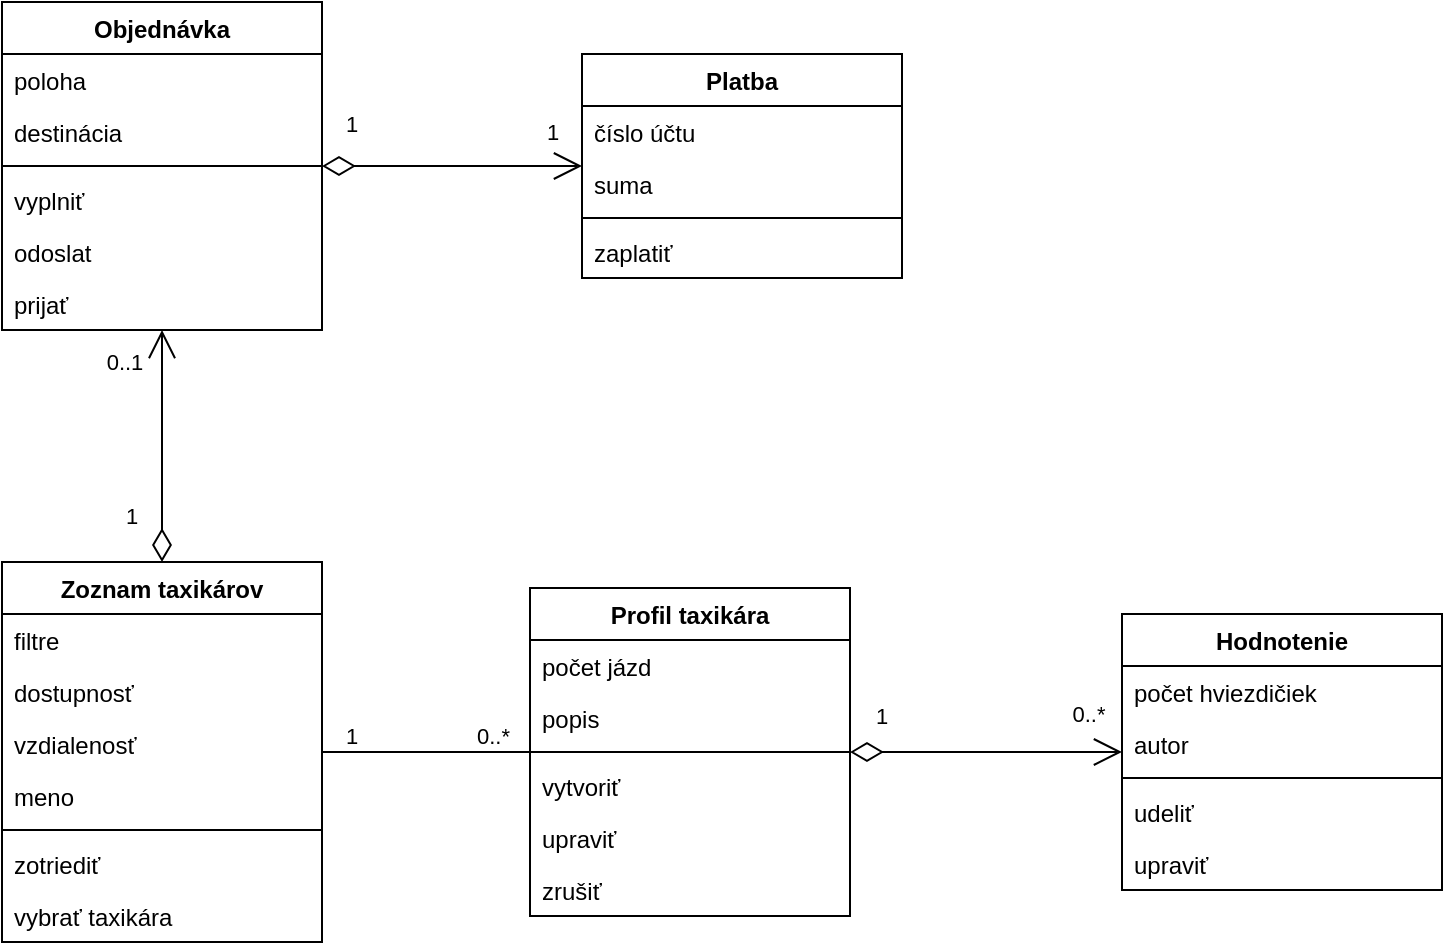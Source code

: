<mxfile version="17.1.2" type="github">
  <diagram id="mN1ouyrNTuctR9NaxwXK" name="Page-1">
    <mxGraphModel dx="997" dy="580" grid="1" gridSize="10" guides="1" tooltips="1" connect="1" arrows="1" fold="1" page="1" pageScale="1" pageWidth="827" pageHeight="1169" math="0" shadow="0">
      <root>
        <mxCell id="0" />
        <mxCell id="1" parent="0" />
        <mxCell id="VDZjWGTv7sK5HXdo6hYH-1" value="Objednávka" style="swimlane;fontStyle=1;align=center;verticalAlign=top;childLayout=stackLayout;horizontal=1;startSize=26;horizontalStack=0;resizeParent=1;resizeParentMax=0;resizeLast=0;collapsible=1;marginBottom=0;" vertex="1" parent="1">
          <mxGeometry x="70" y="40" width="160" height="164" as="geometry" />
        </mxCell>
        <mxCell id="VDZjWGTv7sK5HXdo6hYH-2" value="poloha" style="text;strokeColor=none;fillColor=none;align=left;verticalAlign=top;spacingLeft=4;spacingRight=4;overflow=hidden;rotatable=0;points=[[0,0.5],[1,0.5]];portConstraint=eastwest;" vertex="1" parent="VDZjWGTv7sK5HXdo6hYH-1">
          <mxGeometry y="26" width="160" height="26" as="geometry" />
        </mxCell>
        <mxCell id="VDZjWGTv7sK5HXdo6hYH-36" value="destinácia" style="text;strokeColor=none;fillColor=none;align=left;verticalAlign=top;spacingLeft=4;spacingRight=4;overflow=hidden;rotatable=0;points=[[0,0.5],[1,0.5]];portConstraint=eastwest;" vertex="1" parent="VDZjWGTv7sK5HXdo6hYH-1">
          <mxGeometry y="52" width="160" height="26" as="geometry" />
        </mxCell>
        <mxCell id="VDZjWGTv7sK5HXdo6hYH-3" value="" style="line;strokeWidth=1;fillColor=none;align=left;verticalAlign=middle;spacingTop=-1;spacingLeft=3;spacingRight=3;rotatable=0;labelPosition=right;points=[];portConstraint=eastwest;" vertex="1" parent="VDZjWGTv7sK5HXdo6hYH-1">
          <mxGeometry y="78" width="160" height="8" as="geometry" />
        </mxCell>
        <mxCell id="VDZjWGTv7sK5HXdo6hYH-4" value="vyplniť" style="text;strokeColor=none;fillColor=none;align=left;verticalAlign=top;spacingLeft=4;spacingRight=4;overflow=hidden;rotatable=0;points=[[0,0.5],[1,0.5]];portConstraint=eastwest;" vertex="1" parent="VDZjWGTv7sK5HXdo6hYH-1">
          <mxGeometry y="86" width="160" height="26" as="geometry" />
        </mxCell>
        <mxCell id="VDZjWGTv7sK5HXdo6hYH-37" value="odoslat" style="text;strokeColor=none;fillColor=none;align=left;verticalAlign=top;spacingLeft=4;spacingRight=4;overflow=hidden;rotatable=0;points=[[0,0.5],[1,0.5]];portConstraint=eastwest;" vertex="1" parent="VDZjWGTv7sK5HXdo6hYH-1">
          <mxGeometry y="112" width="160" height="26" as="geometry" />
        </mxCell>
        <mxCell id="VDZjWGTv7sK5HXdo6hYH-38" value="prijať" style="text;strokeColor=none;fillColor=none;align=left;verticalAlign=top;spacingLeft=4;spacingRight=4;overflow=hidden;rotatable=0;points=[[0,0.5],[1,0.5]];portConstraint=eastwest;" vertex="1" parent="VDZjWGTv7sK5HXdo6hYH-1">
          <mxGeometry y="138" width="160" height="26" as="geometry" />
        </mxCell>
        <mxCell id="VDZjWGTv7sK5HXdo6hYH-5" value="Zoznam taxikárov" style="swimlane;fontStyle=1;align=center;verticalAlign=top;childLayout=stackLayout;horizontal=1;startSize=26;horizontalStack=0;resizeParent=1;resizeParentMax=0;resizeLast=0;collapsible=1;marginBottom=0;" vertex="1" parent="1">
          <mxGeometry x="70" y="320" width="160" height="190" as="geometry" />
        </mxCell>
        <mxCell id="VDZjWGTv7sK5HXdo6hYH-6" value="filtre" style="text;strokeColor=none;fillColor=none;align=left;verticalAlign=top;spacingLeft=4;spacingRight=4;overflow=hidden;rotatable=0;points=[[0,0.5],[1,0.5]];portConstraint=eastwest;" vertex="1" parent="VDZjWGTv7sK5HXdo6hYH-5">
          <mxGeometry y="26" width="160" height="26" as="geometry" />
        </mxCell>
        <mxCell id="VDZjWGTv7sK5HXdo6hYH-44" value="dostupnosť" style="text;strokeColor=none;fillColor=none;align=left;verticalAlign=top;spacingLeft=4;spacingRight=4;overflow=hidden;rotatable=0;points=[[0,0.5],[1,0.5]];portConstraint=eastwest;" vertex="1" parent="VDZjWGTv7sK5HXdo6hYH-5">
          <mxGeometry y="52" width="160" height="26" as="geometry" />
        </mxCell>
        <mxCell id="VDZjWGTv7sK5HXdo6hYH-45" value="vzdialenosť" style="text;strokeColor=none;fillColor=none;align=left;verticalAlign=top;spacingLeft=4;spacingRight=4;overflow=hidden;rotatable=0;points=[[0,0.5],[1,0.5]];portConstraint=eastwest;" vertex="1" parent="VDZjWGTv7sK5HXdo6hYH-5">
          <mxGeometry y="78" width="160" height="26" as="geometry" />
        </mxCell>
        <mxCell id="VDZjWGTv7sK5HXdo6hYH-46" value="meno" style="text;strokeColor=none;fillColor=none;align=left;verticalAlign=top;spacingLeft=4;spacingRight=4;overflow=hidden;rotatable=0;points=[[0,0.5],[1,0.5]];portConstraint=eastwest;" vertex="1" parent="VDZjWGTv7sK5HXdo6hYH-5">
          <mxGeometry y="104" width="160" height="26" as="geometry" />
        </mxCell>
        <mxCell id="VDZjWGTv7sK5HXdo6hYH-7" value="" style="line;strokeWidth=1;fillColor=none;align=left;verticalAlign=middle;spacingTop=-1;spacingLeft=3;spacingRight=3;rotatable=0;labelPosition=right;points=[];portConstraint=eastwest;" vertex="1" parent="VDZjWGTv7sK5HXdo6hYH-5">
          <mxGeometry y="130" width="160" height="8" as="geometry" />
        </mxCell>
        <mxCell id="VDZjWGTv7sK5HXdo6hYH-8" value="zotriediť" style="text;strokeColor=none;fillColor=none;align=left;verticalAlign=top;spacingLeft=4;spacingRight=4;overflow=hidden;rotatable=0;points=[[0,0.5],[1,0.5]];portConstraint=eastwest;" vertex="1" parent="VDZjWGTv7sK5HXdo6hYH-5">
          <mxGeometry y="138" width="160" height="26" as="geometry" />
        </mxCell>
        <mxCell id="VDZjWGTv7sK5HXdo6hYH-42" value="vybrať taxikára" style="text;strokeColor=none;fillColor=none;align=left;verticalAlign=top;spacingLeft=4;spacingRight=4;overflow=hidden;rotatable=0;points=[[0,0.5],[1,0.5]];portConstraint=eastwest;" vertex="1" parent="VDZjWGTv7sK5HXdo6hYH-5">
          <mxGeometry y="164" width="160" height="26" as="geometry" />
        </mxCell>
        <mxCell id="VDZjWGTv7sK5HXdo6hYH-9" value="Hodnotenie" style="swimlane;fontStyle=1;align=center;verticalAlign=top;childLayout=stackLayout;horizontal=1;startSize=26;horizontalStack=0;resizeParent=1;resizeParentMax=0;resizeLast=0;collapsible=1;marginBottom=0;" vertex="1" parent="1">
          <mxGeometry x="630" y="346" width="160" height="138" as="geometry" />
        </mxCell>
        <mxCell id="VDZjWGTv7sK5HXdo6hYH-10" value="počet hviezdičiek" style="text;strokeColor=none;fillColor=none;align=left;verticalAlign=top;spacingLeft=4;spacingRight=4;overflow=hidden;rotatable=0;points=[[0,0.5],[1,0.5]];portConstraint=eastwest;" vertex="1" parent="VDZjWGTv7sK5HXdo6hYH-9">
          <mxGeometry y="26" width="160" height="26" as="geometry" />
        </mxCell>
        <mxCell id="VDZjWGTv7sK5HXdo6hYH-47" value="autor" style="text;strokeColor=none;fillColor=none;align=left;verticalAlign=top;spacingLeft=4;spacingRight=4;overflow=hidden;rotatable=0;points=[[0,0.5],[1,0.5]];portConstraint=eastwest;" vertex="1" parent="VDZjWGTv7sK5HXdo6hYH-9">
          <mxGeometry y="52" width="160" height="26" as="geometry" />
        </mxCell>
        <mxCell id="VDZjWGTv7sK5HXdo6hYH-11" value="" style="line;strokeWidth=1;fillColor=none;align=left;verticalAlign=middle;spacingTop=-1;spacingLeft=3;spacingRight=3;rotatable=0;labelPosition=right;points=[];portConstraint=eastwest;" vertex="1" parent="VDZjWGTv7sK5HXdo6hYH-9">
          <mxGeometry y="78" width="160" height="8" as="geometry" />
        </mxCell>
        <mxCell id="VDZjWGTv7sK5HXdo6hYH-12" value="udeliť" style="text;strokeColor=none;fillColor=none;align=left;verticalAlign=top;spacingLeft=4;spacingRight=4;overflow=hidden;rotatable=0;points=[[0,0.5],[1,0.5]];portConstraint=eastwest;" vertex="1" parent="VDZjWGTv7sK5HXdo6hYH-9">
          <mxGeometry y="86" width="160" height="26" as="geometry" />
        </mxCell>
        <mxCell id="VDZjWGTv7sK5HXdo6hYH-51" value="upraviť" style="text;strokeColor=none;fillColor=none;align=left;verticalAlign=top;spacingLeft=4;spacingRight=4;overflow=hidden;rotatable=0;points=[[0,0.5],[1,0.5]];portConstraint=eastwest;" vertex="1" parent="VDZjWGTv7sK5HXdo6hYH-9">
          <mxGeometry y="112" width="160" height="26" as="geometry" />
        </mxCell>
        <mxCell id="VDZjWGTv7sK5HXdo6hYH-13" value="Profil taxikára" style="swimlane;fontStyle=1;align=center;verticalAlign=top;childLayout=stackLayout;horizontal=1;startSize=26;horizontalStack=0;resizeParent=1;resizeParentMax=0;resizeLast=0;collapsible=1;marginBottom=0;" vertex="1" parent="1">
          <mxGeometry x="334" y="333" width="160" height="164" as="geometry" />
        </mxCell>
        <mxCell id="VDZjWGTv7sK5HXdo6hYH-14" value="počet jázd" style="text;strokeColor=none;fillColor=none;align=left;verticalAlign=top;spacingLeft=4;spacingRight=4;overflow=hidden;rotatable=0;points=[[0,0.5],[1,0.5]];portConstraint=eastwest;" vertex="1" parent="VDZjWGTv7sK5HXdo6hYH-13">
          <mxGeometry y="26" width="160" height="26" as="geometry" />
        </mxCell>
        <mxCell id="VDZjWGTv7sK5HXdo6hYH-43" value="popis" style="text;strokeColor=none;fillColor=none;align=left;verticalAlign=top;spacingLeft=4;spacingRight=4;overflow=hidden;rotatable=0;points=[[0,0.5],[1,0.5]];portConstraint=eastwest;" vertex="1" parent="VDZjWGTv7sK5HXdo6hYH-13">
          <mxGeometry y="52" width="160" height="26" as="geometry" />
        </mxCell>
        <mxCell id="VDZjWGTv7sK5HXdo6hYH-15" value="" style="line;strokeWidth=1;fillColor=none;align=left;verticalAlign=middle;spacingTop=-1;spacingLeft=3;spacingRight=3;rotatable=0;labelPosition=right;points=[];portConstraint=eastwest;" vertex="1" parent="VDZjWGTv7sK5HXdo6hYH-13">
          <mxGeometry y="78" width="160" height="8" as="geometry" />
        </mxCell>
        <mxCell id="VDZjWGTv7sK5HXdo6hYH-16" value="vytvoriť" style="text;strokeColor=none;fillColor=none;align=left;verticalAlign=top;spacingLeft=4;spacingRight=4;overflow=hidden;rotatable=0;points=[[0,0.5],[1,0.5]];portConstraint=eastwest;" vertex="1" parent="VDZjWGTv7sK5HXdo6hYH-13">
          <mxGeometry y="86" width="160" height="26" as="geometry" />
        </mxCell>
        <mxCell id="VDZjWGTv7sK5HXdo6hYH-49" value="upraviť" style="text;strokeColor=none;fillColor=none;align=left;verticalAlign=top;spacingLeft=4;spacingRight=4;overflow=hidden;rotatable=0;points=[[0,0.5],[1,0.5]];portConstraint=eastwest;" vertex="1" parent="VDZjWGTv7sK5HXdo6hYH-13">
          <mxGeometry y="112" width="160" height="26" as="geometry" />
        </mxCell>
        <mxCell id="VDZjWGTv7sK5HXdo6hYH-50" value="zrušiť" style="text;strokeColor=none;fillColor=none;align=left;verticalAlign=top;spacingLeft=4;spacingRight=4;overflow=hidden;rotatable=0;points=[[0,0.5],[1,0.5]];portConstraint=eastwest;" vertex="1" parent="VDZjWGTv7sK5HXdo6hYH-13">
          <mxGeometry y="138" width="160" height="26" as="geometry" />
        </mxCell>
        <mxCell id="VDZjWGTv7sK5HXdo6hYH-24" value="" style="endArrow=none;html=1;edgeStyle=orthogonalEdgeStyle;rounded=0;" edge="1" parent="1" source="VDZjWGTv7sK5HXdo6hYH-5" target="VDZjWGTv7sK5HXdo6hYH-13">
          <mxGeometry relative="1" as="geometry">
            <mxPoint x="330" y="290" as="sourcePoint" />
            <mxPoint x="490" y="290" as="targetPoint" />
          </mxGeometry>
        </mxCell>
        <mxCell id="VDZjWGTv7sK5HXdo6hYH-25" value="1" style="edgeLabel;resizable=0;html=1;align=left;verticalAlign=bottom;" connectable="0" vertex="1" parent="VDZjWGTv7sK5HXdo6hYH-24">
          <mxGeometry x="-1" relative="1" as="geometry">
            <mxPoint x="10" as="offset" />
          </mxGeometry>
        </mxCell>
        <mxCell id="VDZjWGTv7sK5HXdo6hYH-26" value="0..*" style="edgeLabel;resizable=0;html=1;align=right;verticalAlign=bottom;" connectable="0" vertex="1" parent="VDZjWGTv7sK5HXdo6hYH-24">
          <mxGeometry x="1" relative="1" as="geometry">
            <mxPoint x="-10" as="offset" />
          </mxGeometry>
        </mxCell>
        <mxCell id="VDZjWGTv7sK5HXdo6hYH-29" value="1" style="endArrow=open;html=1;endSize=12;startArrow=diamondThin;startSize=14;startFill=0;edgeStyle=orthogonalEdgeStyle;align=left;verticalAlign=bottom;rounded=0;" edge="1" parent="1" source="VDZjWGTv7sK5HXdo6hYH-13" target="VDZjWGTv7sK5HXdo6hYH-9">
          <mxGeometry x="-0.846" y="9" relative="1" as="geometry">
            <mxPoint x="330" y="290" as="sourcePoint" />
            <mxPoint x="490" y="290" as="targetPoint" />
            <mxPoint as="offset" />
          </mxGeometry>
        </mxCell>
        <mxCell id="VDZjWGTv7sK5HXdo6hYH-30" value="0..*" style="edgeLabel;html=1;align=center;verticalAlign=middle;resizable=0;points=[];" vertex="1" connectable="0" parent="VDZjWGTv7sK5HXdo6hYH-29">
          <mxGeometry x="0.739" y="-3" relative="1" as="geometry">
            <mxPoint y="-22" as="offset" />
          </mxGeometry>
        </mxCell>
        <mxCell id="VDZjWGTv7sK5HXdo6hYH-34" value="1" style="endArrow=open;html=1;endSize=12;startArrow=diamondThin;startSize=14;startFill=0;edgeStyle=orthogonalEdgeStyle;align=left;verticalAlign=bottom;rounded=0;exitX=0.5;exitY=0;exitDx=0;exitDy=0;" edge="1" parent="1" source="VDZjWGTv7sK5HXdo6hYH-5" target="VDZjWGTv7sK5HXdo6hYH-1">
          <mxGeometry x="-0.761" y="20" relative="1" as="geometry">
            <mxPoint x="330" y="290" as="sourcePoint" />
            <mxPoint x="150" y="230" as="targetPoint" />
            <Array as="points" />
            <mxPoint as="offset" />
          </mxGeometry>
        </mxCell>
        <mxCell id="VDZjWGTv7sK5HXdo6hYH-35" value="0..1" style="edgeLabel;html=1;align=center;verticalAlign=middle;resizable=0;points=[];" vertex="1" connectable="0" parent="VDZjWGTv7sK5HXdo6hYH-34">
          <mxGeometry x="0.859" y="3" relative="1" as="geometry">
            <mxPoint x="-16" y="8" as="offset" />
          </mxGeometry>
        </mxCell>
        <mxCell id="VDZjWGTv7sK5HXdo6hYH-52" value="Platba" style="swimlane;fontStyle=1;align=center;verticalAlign=top;childLayout=stackLayout;horizontal=1;startSize=26;horizontalStack=0;resizeParent=1;resizeParentMax=0;resizeLast=0;collapsible=1;marginBottom=0;" vertex="1" parent="1">
          <mxGeometry x="360" y="66" width="160" height="112" as="geometry" />
        </mxCell>
        <mxCell id="VDZjWGTv7sK5HXdo6hYH-53" value="číslo účtu" style="text;strokeColor=none;fillColor=none;align=left;verticalAlign=top;spacingLeft=4;spacingRight=4;overflow=hidden;rotatable=0;points=[[0,0.5],[1,0.5]];portConstraint=eastwest;" vertex="1" parent="VDZjWGTv7sK5HXdo6hYH-52">
          <mxGeometry y="26" width="160" height="26" as="geometry" />
        </mxCell>
        <mxCell id="VDZjWGTv7sK5HXdo6hYH-58" value="suma" style="text;strokeColor=none;fillColor=none;align=left;verticalAlign=top;spacingLeft=4;spacingRight=4;overflow=hidden;rotatable=0;points=[[0,0.5],[1,0.5]];portConstraint=eastwest;" vertex="1" parent="VDZjWGTv7sK5HXdo6hYH-52">
          <mxGeometry y="52" width="160" height="26" as="geometry" />
        </mxCell>
        <mxCell id="VDZjWGTv7sK5HXdo6hYH-54" value="" style="line;strokeWidth=1;fillColor=none;align=left;verticalAlign=middle;spacingTop=-1;spacingLeft=3;spacingRight=3;rotatable=0;labelPosition=right;points=[];portConstraint=eastwest;" vertex="1" parent="VDZjWGTv7sK5HXdo6hYH-52">
          <mxGeometry y="78" width="160" height="8" as="geometry" />
        </mxCell>
        <mxCell id="VDZjWGTv7sK5HXdo6hYH-55" value="zaplatiť" style="text;strokeColor=none;fillColor=none;align=left;verticalAlign=top;spacingLeft=4;spacingRight=4;overflow=hidden;rotatable=0;points=[[0,0.5],[1,0.5]];portConstraint=eastwest;" vertex="1" parent="VDZjWGTv7sK5HXdo6hYH-52">
          <mxGeometry y="86" width="160" height="26" as="geometry" />
        </mxCell>
        <mxCell id="VDZjWGTv7sK5HXdo6hYH-56" value="1" style="endArrow=open;html=1;endSize=12;startArrow=diamondThin;startSize=14;startFill=0;edgeStyle=orthogonalEdgeStyle;align=left;verticalAlign=bottom;rounded=0;" edge="1" parent="1" source="VDZjWGTv7sK5HXdo6hYH-1" target="VDZjWGTv7sK5HXdo6hYH-52">
          <mxGeometry x="-0.846" y="12" relative="1" as="geometry">
            <mxPoint x="370" y="220" as="sourcePoint" />
            <mxPoint x="530" y="220" as="targetPoint" />
            <mxPoint as="offset" />
          </mxGeometry>
        </mxCell>
        <mxCell id="VDZjWGTv7sK5HXdo6hYH-57" value="1" style="edgeLabel;html=1;align=center;verticalAlign=middle;resizable=0;points=[];" vertex="1" connectable="0" parent="VDZjWGTv7sK5HXdo6hYH-56">
          <mxGeometry x="0.76" y="3" relative="1" as="geometry">
            <mxPoint y="-14" as="offset" />
          </mxGeometry>
        </mxCell>
      </root>
    </mxGraphModel>
  </diagram>
</mxfile>
